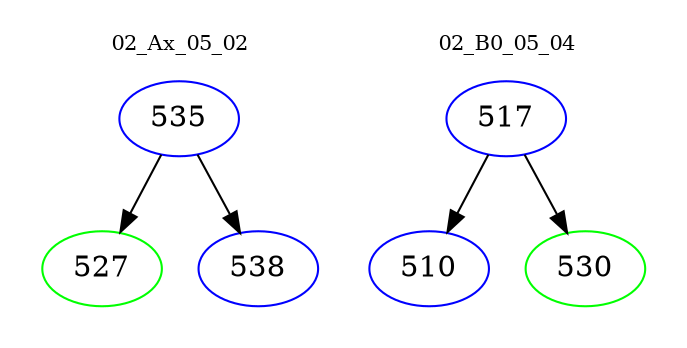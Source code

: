 digraph{
subgraph cluster_0 {
color = white
label = "02_Ax_05_02";
fontsize=10;
T0_535 [label="535", color="blue"]
T0_535 -> T0_527 [color="black"]
T0_527 [label="527", color="green"]
T0_535 -> T0_538 [color="black"]
T0_538 [label="538", color="blue"]
}
subgraph cluster_1 {
color = white
label = "02_B0_05_04";
fontsize=10;
T1_517 [label="517", color="blue"]
T1_517 -> T1_510 [color="black"]
T1_510 [label="510", color="blue"]
T1_517 -> T1_530 [color="black"]
T1_530 [label="530", color="green"]
}
}
